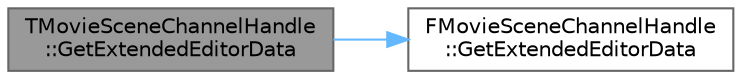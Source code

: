 digraph "TMovieSceneChannelHandle::GetExtendedEditorData"
{
 // INTERACTIVE_SVG=YES
 // LATEX_PDF_SIZE
  bgcolor="transparent";
  edge [fontname=Helvetica,fontsize=10,labelfontname=Helvetica,labelfontsize=10];
  node [fontname=Helvetica,fontsize=10,shape=box,height=0.2,width=0.4];
  rankdir="LR";
  Node1 [id="Node000001",label="TMovieSceneChannelHandle\l::GetExtendedEditorData",height=0.2,width=0.4,color="gray40", fillcolor="grey60", style="filled", fontcolor="black",tooltip="Get the extended editor data associated with this channel."];
  Node1 -> Node2 [id="edge1_Node000001_Node000002",color="steelblue1",style="solid",tooltip=" "];
  Node2 [id="Node000002",label="FMovieSceneChannelHandle\l::GetExtendedEditorData",height=0.2,width=0.4,color="grey40", fillcolor="white", style="filled",URL="$d0/d1b/structFMovieSceneChannelHandle.html#a2c3cfa5e134341a99ef72e046303daf5",tooltip="Get the extended editor data associated with this channel."];
}
